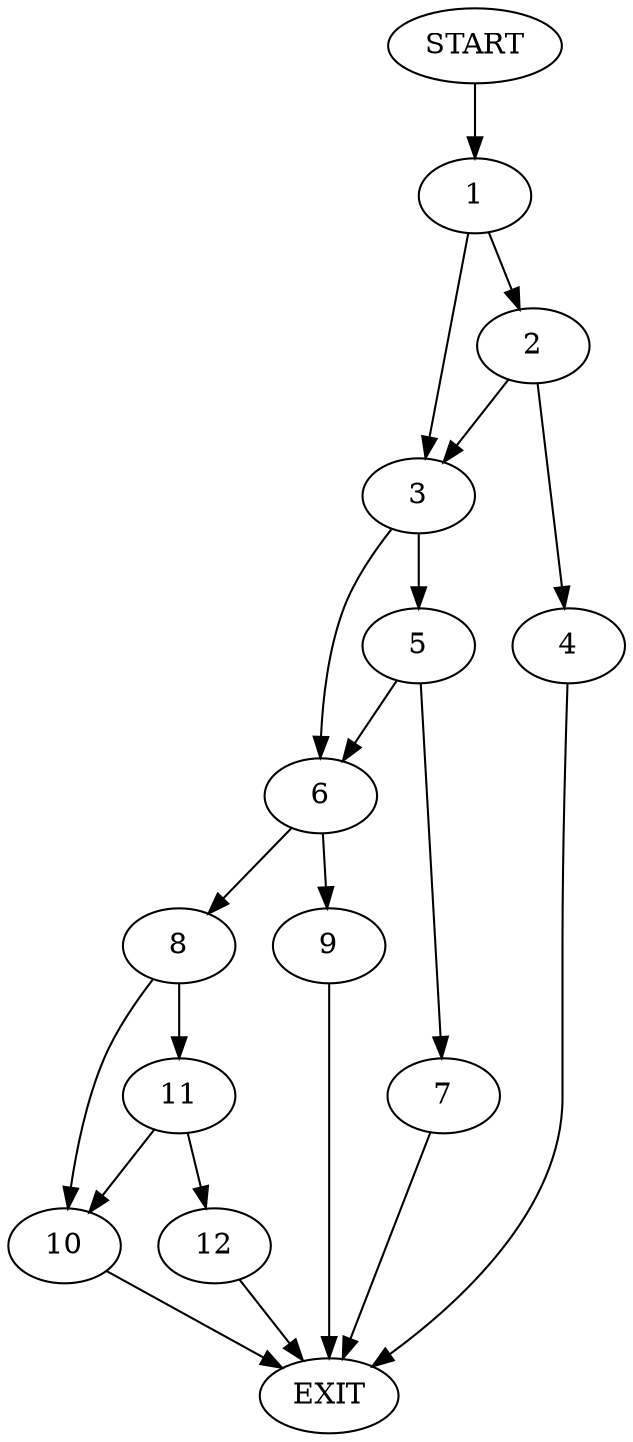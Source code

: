 digraph {
0 [label="START"]
13 [label="EXIT"]
0 -> 1
1 -> 2
1 -> 3
2 -> 3
2 -> 4
3 -> 5
3 -> 6
4 -> 13
5 -> 7
5 -> 6
6 -> 8
6 -> 9
7 -> 13
8 -> 10
8 -> 11
9 -> 13
10 -> 13
11 -> 10
11 -> 12
12 -> 13
}
